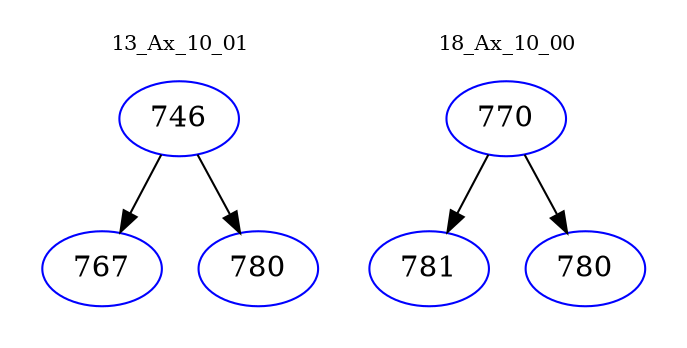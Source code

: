 digraph{
subgraph cluster_0 {
color = white
label = "13_Ax_10_01";
fontsize=10;
T0_746 [label="746", color="blue"]
T0_746 -> T0_767 [color="black"]
T0_767 [label="767", color="blue"]
T0_746 -> T0_780 [color="black"]
T0_780 [label="780", color="blue"]
}
subgraph cluster_1 {
color = white
label = "18_Ax_10_00";
fontsize=10;
T1_770 [label="770", color="blue"]
T1_770 -> T1_781 [color="black"]
T1_781 [label="781", color="blue"]
T1_770 -> T1_780 [color="black"]
T1_780 [label="780", color="blue"]
}
}
